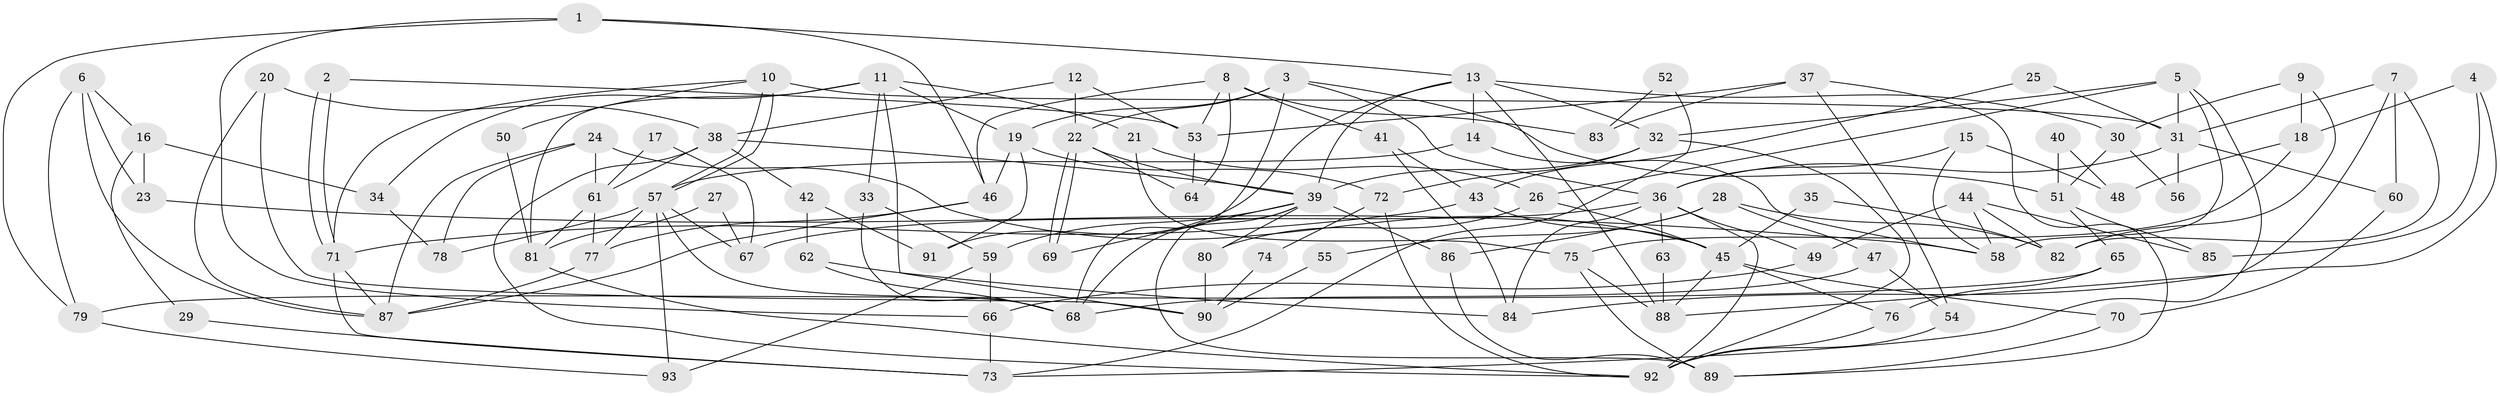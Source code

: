 // coarse degree distribution, {6: 0.06666666666666667, 5: 0.18333333333333332, 8: 0.06666666666666667, 4: 0.16666666666666666, 3: 0.25, 9: 0.05, 7: 0.06666666666666667, 2: 0.1, 11: 0.016666666666666666, 10: 0.016666666666666666, 12: 0.016666666666666666}
// Generated by graph-tools (version 1.1) at 2025/41/03/06/25 10:41:55]
// undirected, 93 vertices, 186 edges
graph export_dot {
graph [start="1"]
  node [color=gray90,style=filled];
  1;
  2;
  3;
  4;
  5;
  6;
  7;
  8;
  9;
  10;
  11;
  12;
  13;
  14;
  15;
  16;
  17;
  18;
  19;
  20;
  21;
  22;
  23;
  24;
  25;
  26;
  27;
  28;
  29;
  30;
  31;
  32;
  33;
  34;
  35;
  36;
  37;
  38;
  39;
  40;
  41;
  42;
  43;
  44;
  45;
  46;
  47;
  48;
  49;
  50;
  51;
  52;
  53;
  54;
  55;
  56;
  57;
  58;
  59;
  60;
  61;
  62;
  63;
  64;
  65;
  66;
  67;
  68;
  69;
  70;
  71;
  72;
  73;
  74;
  75;
  76;
  77;
  78;
  79;
  80;
  81;
  82;
  83;
  84;
  85;
  86;
  87;
  88;
  89;
  90;
  91;
  92;
  93;
  1 -- 66;
  1 -- 13;
  1 -- 46;
  1 -- 79;
  2 -- 71;
  2 -- 71;
  2 -- 53;
  3 -- 19;
  3 -- 68;
  3 -- 22;
  3 -- 36;
  3 -- 51;
  4 -- 18;
  4 -- 84;
  4 -- 85;
  5 -- 32;
  5 -- 31;
  5 -- 26;
  5 -- 58;
  5 -- 73;
  6 -- 79;
  6 -- 87;
  6 -- 16;
  6 -- 23;
  7 -- 60;
  7 -- 31;
  7 -- 82;
  7 -- 88;
  8 -- 53;
  8 -- 46;
  8 -- 41;
  8 -- 64;
  8 -- 83;
  9 -- 82;
  9 -- 30;
  9 -- 18;
  10 -- 57;
  10 -- 57;
  10 -- 71;
  10 -- 31;
  10 -- 50;
  11 -- 33;
  11 -- 90;
  11 -- 19;
  11 -- 21;
  11 -- 34;
  11 -- 81;
  12 -- 22;
  12 -- 38;
  12 -- 53;
  13 -- 39;
  13 -- 14;
  13 -- 30;
  13 -- 32;
  13 -- 88;
  13 -- 91;
  14 -- 58;
  14 -- 57;
  15 -- 36;
  15 -- 58;
  15 -- 48;
  16 -- 34;
  16 -- 23;
  16 -- 29;
  17 -- 67;
  17 -- 61;
  18 -- 75;
  18 -- 48;
  19 -- 46;
  19 -- 72;
  19 -- 91;
  20 -- 38;
  20 -- 87;
  20 -- 90;
  21 -- 75;
  21 -- 26;
  22 -- 69;
  22 -- 69;
  22 -- 39;
  22 -- 64;
  23 -- 58;
  24 -- 45;
  24 -- 87;
  24 -- 61;
  24 -- 78;
  25 -- 43;
  25 -- 31;
  26 -- 45;
  26 -- 80;
  27 -- 81;
  27 -- 67;
  28 -- 82;
  28 -- 86;
  28 -- 47;
  28 -- 55;
  29 -- 73;
  30 -- 51;
  30 -- 56;
  31 -- 36;
  31 -- 56;
  31 -- 60;
  32 -- 92;
  32 -- 39;
  32 -- 72;
  33 -- 59;
  33 -- 68;
  34 -- 78;
  35 -- 45;
  35 -- 82;
  36 -- 92;
  36 -- 49;
  36 -- 63;
  36 -- 67;
  36 -- 84;
  37 -- 53;
  37 -- 54;
  37 -- 83;
  37 -- 89;
  38 -- 39;
  38 -- 92;
  38 -- 42;
  38 -- 61;
  39 -- 59;
  39 -- 68;
  39 -- 69;
  39 -- 80;
  39 -- 86;
  39 -- 89;
  40 -- 48;
  40 -- 51;
  41 -- 84;
  41 -- 43;
  42 -- 91;
  42 -- 62;
  43 -- 45;
  43 -- 71;
  44 -- 58;
  44 -- 85;
  44 -- 49;
  44 -- 82;
  45 -- 88;
  45 -- 70;
  45 -- 76;
  46 -- 87;
  46 -- 77;
  47 -- 68;
  47 -- 54;
  49 -- 66;
  50 -- 81;
  51 -- 65;
  51 -- 85;
  52 -- 73;
  52 -- 83;
  53 -- 64;
  54 -- 92;
  55 -- 90;
  57 -- 77;
  57 -- 67;
  57 -- 68;
  57 -- 78;
  57 -- 93;
  59 -- 66;
  59 -- 93;
  60 -- 70;
  61 -- 77;
  61 -- 81;
  62 -- 68;
  62 -- 84;
  63 -- 88;
  65 -- 76;
  65 -- 79;
  66 -- 73;
  70 -- 89;
  71 -- 73;
  71 -- 87;
  72 -- 74;
  72 -- 92;
  74 -- 90;
  75 -- 88;
  75 -- 89;
  76 -- 92;
  77 -- 87;
  79 -- 93;
  80 -- 90;
  81 -- 92;
  86 -- 89;
}
